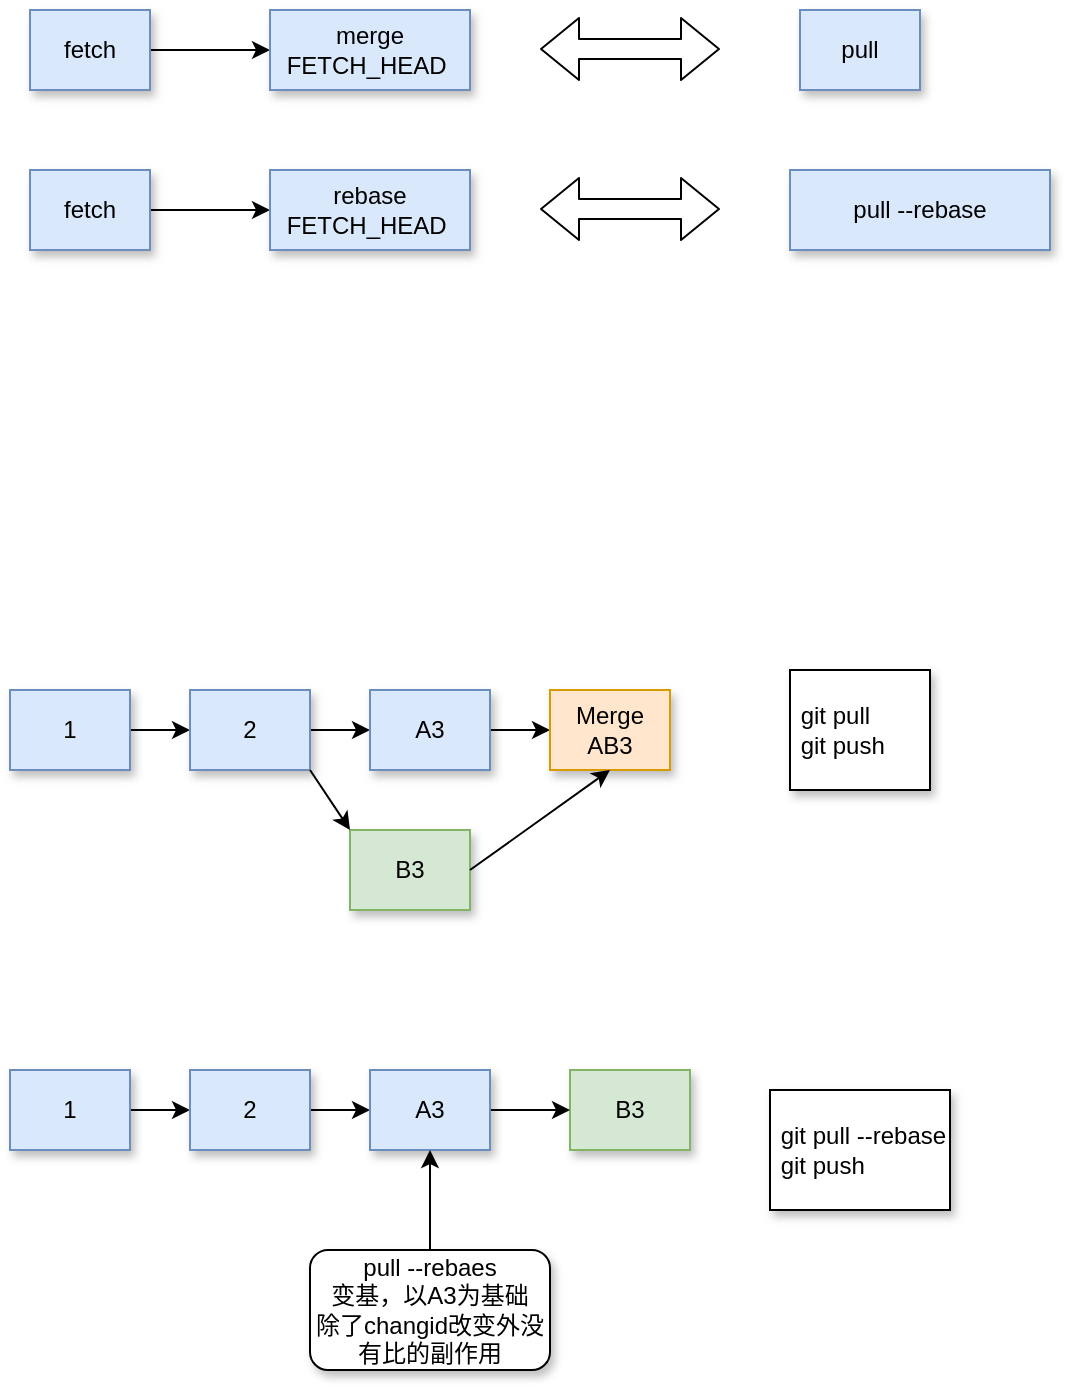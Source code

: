 <mxfile version="14.6.6" type="github">
  <diagram id="C5RBs43oDa-KdzZeNtuy" name="Page-1">
    <mxGraphModel dx="1271" dy="740" grid="1" gridSize="10" guides="1" tooltips="1" connect="1" arrows="1" fold="1" page="1" pageScale="1" pageWidth="827" pageHeight="1169" math="0" shadow="0">
      <root>
        <mxCell id="WIyWlLk6GJQsqaUBKTNV-0" />
        <mxCell id="WIyWlLk6GJQsqaUBKTNV-1" parent="WIyWlLk6GJQsqaUBKTNV-0" />
        <mxCell id="7oDWNTa3vxUwjJ4YV3hs-2" value="" style="edgeStyle=orthogonalEdgeStyle;rounded=0;orthogonalLoop=1;jettySize=auto;html=1;" edge="1" parent="WIyWlLk6GJQsqaUBKTNV-1" source="7oDWNTa3vxUwjJ4YV3hs-0" target="7oDWNTa3vxUwjJ4YV3hs-1">
          <mxGeometry relative="1" as="geometry" />
        </mxCell>
        <mxCell id="7oDWNTa3vxUwjJ4YV3hs-0" value="1" style="rounded=0;whiteSpace=wrap;html=1;shadow=1;fillColor=#dae8fc;strokeColor=#6c8ebf;" vertex="1" parent="WIyWlLk6GJQsqaUBKTNV-1">
          <mxGeometry x="160" y="700" width="60" height="40" as="geometry" />
        </mxCell>
        <mxCell id="7oDWNTa3vxUwjJ4YV3hs-6" value="" style="edgeStyle=orthogonalEdgeStyle;rounded=0;orthogonalLoop=1;jettySize=auto;html=1;" edge="1" parent="WIyWlLk6GJQsqaUBKTNV-1" source="7oDWNTa3vxUwjJ4YV3hs-1" target="7oDWNTa3vxUwjJ4YV3hs-5">
          <mxGeometry relative="1" as="geometry" />
        </mxCell>
        <mxCell id="7oDWNTa3vxUwjJ4YV3hs-1" value="2" style="rounded=0;whiteSpace=wrap;html=1;shadow=1;fillColor=#dae8fc;strokeColor=#6c8ebf;" vertex="1" parent="WIyWlLk6GJQsqaUBKTNV-1">
          <mxGeometry x="250" y="700" width="60" height="40" as="geometry" />
        </mxCell>
        <mxCell id="7oDWNTa3vxUwjJ4YV3hs-3" value="B3" style="rounded=0;whiteSpace=wrap;html=1;fillColor=#d5e8d4;strokeColor=#82b366;shadow=1;" vertex="1" parent="WIyWlLk6GJQsqaUBKTNV-1">
          <mxGeometry x="330" y="770" width="60" height="40" as="geometry" />
        </mxCell>
        <mxCell id="7oDWNTa3vxUwjJ4YV3hs-4" value="" style="endArrow=classic;html=1;exitX=1;exitY=1;exitDx=0;exitDy=0;entryX=0;entryY=0;entryDx=0;entryDy=0;" edge="1" parent="WIyWlLk6GJQsqaUBKTNV-1" source="7oDWNTa3vxUwjJ4YV3hs-1" target="7oDWNTa3vxUwjJ4YV3hs-3">
          <mxGeometry width="50" height="50" relative="1" as="geometry">
            <mxPoint x="390" y="850" as="sourcePoint" />
            <mxPoint x="440" y="800" as="targetPoint" />
          </mxGeometry>
        </mxCell>
        <mxCell id="7oDWNTa3vxUwjJ4YV3hs-9" value="" style="edgeStyle=orthogonalEdgeStyle;rounded=0;orthogonalLoop=1;jettySize=auto;html=1;" edge="1" parent="WIyWlLk6GJQsqaUBKTNV-1" source="7oDWNTa3vxUwjJ4YV3hs-5" target="7oDWNTa3vxUwjJ4YV3hs-7">
          <mxGeometry relative="1" as="geometry" />
        </mxCell>
        <mxCell id="7oDWNTa3vxUwjJ4YV3hs-5" value="A3" style="rounded=0;whiteSpace=wrap;html=1;shadow=1;fillColor=#dae8fc;strokeColor=#6c8ebf;" vertex="1" parent="WIyWlLk6GJQsqaUBKTNV-1">
          <mxGeometry x="340" y="700" width="60" height="40" as="geometry" />
        </mxCell>
        <mxCell id="7oDWNTa3vxUwjJ4YV3hs-7" value="Merge&lt;br&gt;AB3" style="rounded=0;whiteSpace=wrap;html=1;shadow=1;fillColor=#ffe6cc;strokeColor=#d79b00;" vertex="1" parent="WIyWlLk6GJQsqaUBKTNV-1">
          <mxGeometry x="430" y="700" width="60" height="40" as="geometry" />
        </mxCell>
        <mxCell id="7oDWNTa3vxUwjJ4YV3hs-8" value="" style="endArrow=classic;html=1;entryX=0.5;entryY=1;entryDx=0;entryDy=0;exitX=1;exitY=0.5;exitDx=0;exitDy=0;" edge="1" parent="WIyWlLk6GJQsqaUBKTNV-1" source="7oDWNTa3vxUwjJ4YV3hs-3" target="7oDWNTa3vxUwjJ4YV3hs-7">
          <mxGeometry width="50" height="50" relative="1" as="geometry">
            <mxPoint x="390" y="850" as="sourcePoint" />
            <mxPoint x="440" y="800" as="targetPoint" />
          </mxGeometry>
        </mxCell>
        <mxCell id="7oDWNTa3vxUwjJ4YV3hs-12" value="" style="edgeStyle=orthogonalEdgeStyle;rounded=0;orthogonalLoop=1;jettySize=auto;html=1;" edge="1" parent="WIyWlLk6GJQsqaUBKTNV-1" source="7oDWNTa3vxUwjJ4YV3hs-10" target="7oDWNTa3vxUwjJ4YV3hs-11">
          <mxGeometry relative="1" as="geometry" />
        </mxCell>
        <mxCell id="7oDWNTa3vxUwjJ4YV3hs-10" value="1" style="rounded=0;whiteSpace=wrap;html=1;shadow=1;fillColor=#dae8fc;strokeColor=#6c8ebf;" vertex="1" parent="WIyWlLk6GJQsqaUBKTNV-1">
          <mxGeometry x="160" y="890" width="60" height="40" as="geometry" />
        </mxCell>
        <mxCell id="7oDWNTa3vxUwjJ4YV3hs-16" value="" style="edgeStyle=orthogonalEdgeStyle;rounded=0;orthogonalLoop=1;jettySize=auto;html=1;" edge="1" parent="WIyWlLk6GJQsqaUBKTNV-1" source="7oDWNTa3vxUwjJ4YV3hs-11" target="7oDWNTa3vxUwjJ4YV3hs-15">
          <mxGeometry relative="1" as="geometry" />
        </mxCell>
        <mxCell id="7oDWNTa3vxUwjJ4YV3hs-11" value="2" style="rounded=0;whiteSpace=wrap;html=1;shadow=1;fillColor=#dae8fc;strokeColor=#6c8ebf;" vertex="1" parent="WIyWlLk6GJQsqaUBKTNV-1">
          <mxGeometry x="250" y="890" width="60" height="40" as="geometry" />
        </mxCell>
        <mxCell id="7oDWNTa3vxUwjJ4YV3hs-13" value="B3" style="rounded=0;whiteSpace=wrap;html=1;fillColor=#d5e8d4;strokeColor=#82b366;shadow=1;" vertex="1" parent="WIyWlLk6GJQsqaUBKTNV-1">
          <mxGeometry x="440" y="890" width="60" height="40" as="geometry" />
        </mxCell>
        <mxCell id="7oDWNTa3vxUwjJ4YV3hs-17" value="" style="edgeStyle=orthogonalEdgeStyle;rounded=0;orthogonalLoop=1;jettySize=auto;html=1;" edge="1" parent="WIyWlLk6GJQsqaUBKTNV-1" source="7oDWNTa3vxUwjJ4YV3hs-15" target="7oDWNTa3vxUwjJ4YV3hs-13">
          <mxGeometry relative="1" as="geometry" />
        </mxCell>
        <mxCell id="7oDWNTa3vxUwjJ4YV3hs-15" value="A3" style="rounded=0;whiteSpace=wrap;html=1;shadow=1;fillColor=#dae8fc;strokeColor=#6c8ebf;" vertex="1" parent="WIyWlLk6GJQsqaUBKTNV-1">
          <mxGeometry x="340" y="890" width="60" height="40" as="geometry" />
        </mxCell>
        <mxCell id="7oDWNTa3vxUwjJ4YV3hs-20" value="" style="edgeStyle=orthogonalEdgeStyle;rounded=0;orthogonalLoop=1;jettySize=auto;html=1;" edge="1" parent="WIyWlLk6GJQsqaUBKTNV-1" source="7oDWNTa3vxUwjJ4YV3hs-18" target="7oDWNTa3vxUwjJ4YV3hs-15">
          <mxGeometry relative="1" as="geometry" />
        </mxCell>
        <mxCell id="7oDWNTa3vxUwjJ4YV3hs-18" value="pull --rebaes&lt;br&gt;变基，以A3为基础&lt;br&gt;除了changid改变外没有比的副作用" style="rounded=1;whiteSpace=wrap;html=1;shadow=1;" vertex="1" parent="WIyWlLk6GJQsqaUBKTNV-1">
          <mxGeometry x="310" y="980" width="120" height="60" as="geometry" />
        </mxCell>
        <mxCell id="7oDWNTa3vxUwjJ4YV3hs-27" value="" style="edgeStyle=orthogonalEdgeStyle;rounded=0;orthogonalLoop=1;jettySize=auto;html=1;" edge="1" parent="WIyWlLk6GJQsqaUBKTNV-1" source="7oDWNTa3vxUwjJ4YV3hs-21" target="7oDWNTa3vxUwjJ4YV3hs-22">
          <mxGeometry relative="1" as="geometry" />
        </mxCell>
        <mxCell id="7oDWNTa3vxUwjJ4YV3hs-21" value="fetch" style="rounded=0;whiteSpace=wrap;html=1;shadow=1;fillColor=#dae8fc;strokeColor=#6c8ebf;" vertex="1" parent="WIyWlLk6GJQsqaUBKTNV-1">
          <mxGeometry x="170" y="360" width="60" height="40" as="geometry" />
        </mxCell>
        <mxCell id="7oDWNTa3vxUwjJ4YV3hs-22" value="merge&lt;br&gt;FETCH_HEAD&amp;nbsp;" style="rounded=0;whiteSpace=wrap;html=1;shadow=1;fillColor=#dae8fc;strokeColor=#6c8ebf;" vertex="1" parent="WIyWlLk6GJQsqaUBKTNV-1">
          <mxGeometry x="290" y="360" width="100" height="40" as="geometry" />
        </mxCell>
        <mxCell id="7oDWNTa3vxUwjJ4YV3hs-23" value="pull" style="rounded=0;whiteSpace=wrap;html=1;shadow=1;fillColor=#dae8fc;strokeColor=#6c8ebf;" vertex="1" parent="WIyWlLk6GJQsqaUBKTNV-1">
          <mxGeometry x="555" y="360" width="60" height="40" as="geometry" />
        </mxCell>
        <mxCell id="7oDWNTa3vxUwjJ4YV3hs-24" value="&amp;nbsp;git pull&lt;br&gt;&amp;nbsp;git push" style="rounded=0;whiteSpace=wrap;html=1;shadow=1;align=left;" vertex="1" parent="WIyWlLk6GJQsqaUBKTNV-1">
          <mxGeometry x="550" y="690" width="70" height="60" as="geometry" />
        </mxCell>
        <mxCell id="7oDWNTa3vxUwjJ4YV3hs-25" value="&amp;nbsp;git pull --rebase&lt;br&gt;&amp;nbsp;git push" style="rounded=0;whiteSpace=wrap;html=1;shadow=1;align=left;" vertex="1" parent="WIyWlLk6GJQsqaUBKTNV-1">
          <mxGeometry x="540" y="900" width="90" height="60" as="geometry" />
        </mxCell>
        <mxCell id="7oDWNTa3vxUwjJ4YV3hs-28" value="" style="shape=flexArrow;endArrow=classic;startArrow=classic;html=1;" edge="1" parent="WIyWlLk6GJQsqaUBKTNV-1">
          <mxGeometry width="100" height="100" relative="1" as="geometry">
            <mxPoint x="425" y="379.5" as="sourcePoint" />
            <mxPoint x="515" y="379.5" as="targetPoint" />
          </mxGeometry>
        </mxCell>
        <mxCell id="7oDWNTa3vxUwjJ4YV3hs-31" value="" style="edgeStyle=orthogonalEdgeStyle;rounded=0;orthogonalLoop=1;jettySize=auto;html=1;" edge="1" parent="WIyWlLk6GJQsqaUBKTNV-1" source="7oDWNTa3vxUwjJ4YV3hs-29" target="7oDWNTa3vxUwjJ4YV3hs-30">
          <mxGeometry relative="1" as="geometry" />
        </mxCell>
        <mxCell id="7oDWNTa3vxUwjJ4YV3hs-29" value="fetch" style="rounded=0;whiteSpace=wrap;html=1;shadow=1;fillColor=#dae8fc;strokeColor=#6c8ebf;" vertex="1" parent="WIyWlLk6GJQsqaUBKTNV-1">
          <mxGeometry x="170" y="440" width="60" height="40" as="geometry" />
        </mxCell>
        <mxCell id="7oDWNTa3vxUwjJ4YV3hs-30" value="rebase&lt;br&gt;FETCH_HEAD&amp;nbsp;" style="rounded=0;whiteSpace=wrap;html=1;shadow=1;fillColor=#dae8fc;strokeColor=#6c8ebf;" vertex="1" parent="WIyWlLk6GJQsqaUBKTNV-1">
          <mxGeometry x="290" y="440" width="100" height="40" as="geometry" />
        </mxCell>
        <mxCell id="7oDWNTa3vxUwjJ4YV3hs-32" value="" style="shape=flexArrow;endArrow=classic;startArrow=classic;html=1;" edge="1" parent="WIyWlLk6GJQsqaUBKTNV-1">
          <mxGeometry width="100" height="100" relative="1" as="geometry">
            <mxPoint x="425" y="459.5" as="sourcePoint" />
            <mxPoint x="515" y="459.5" as="targetPoint" />
          </mxGeometry>
        </mxCell>
        <mxCell id="7oDWNTa3vxUwjJ4YV3hs-33" value="pull --rebase" style="rounded=0;whiteSpace=wrap;html=1;shadow=1;fillColor=#dae8fc;strokeColor=#6c8ebf;" vertex="1" parent="WIyWlLk6GJQsqaUBKTNV-1">
          <mxGeometry x="550" y="440" width="130" height="40" as="geometry" />
        </mxCell>
      </root>
    </mxGraphModel>
  </diagram>
</mxfile>
